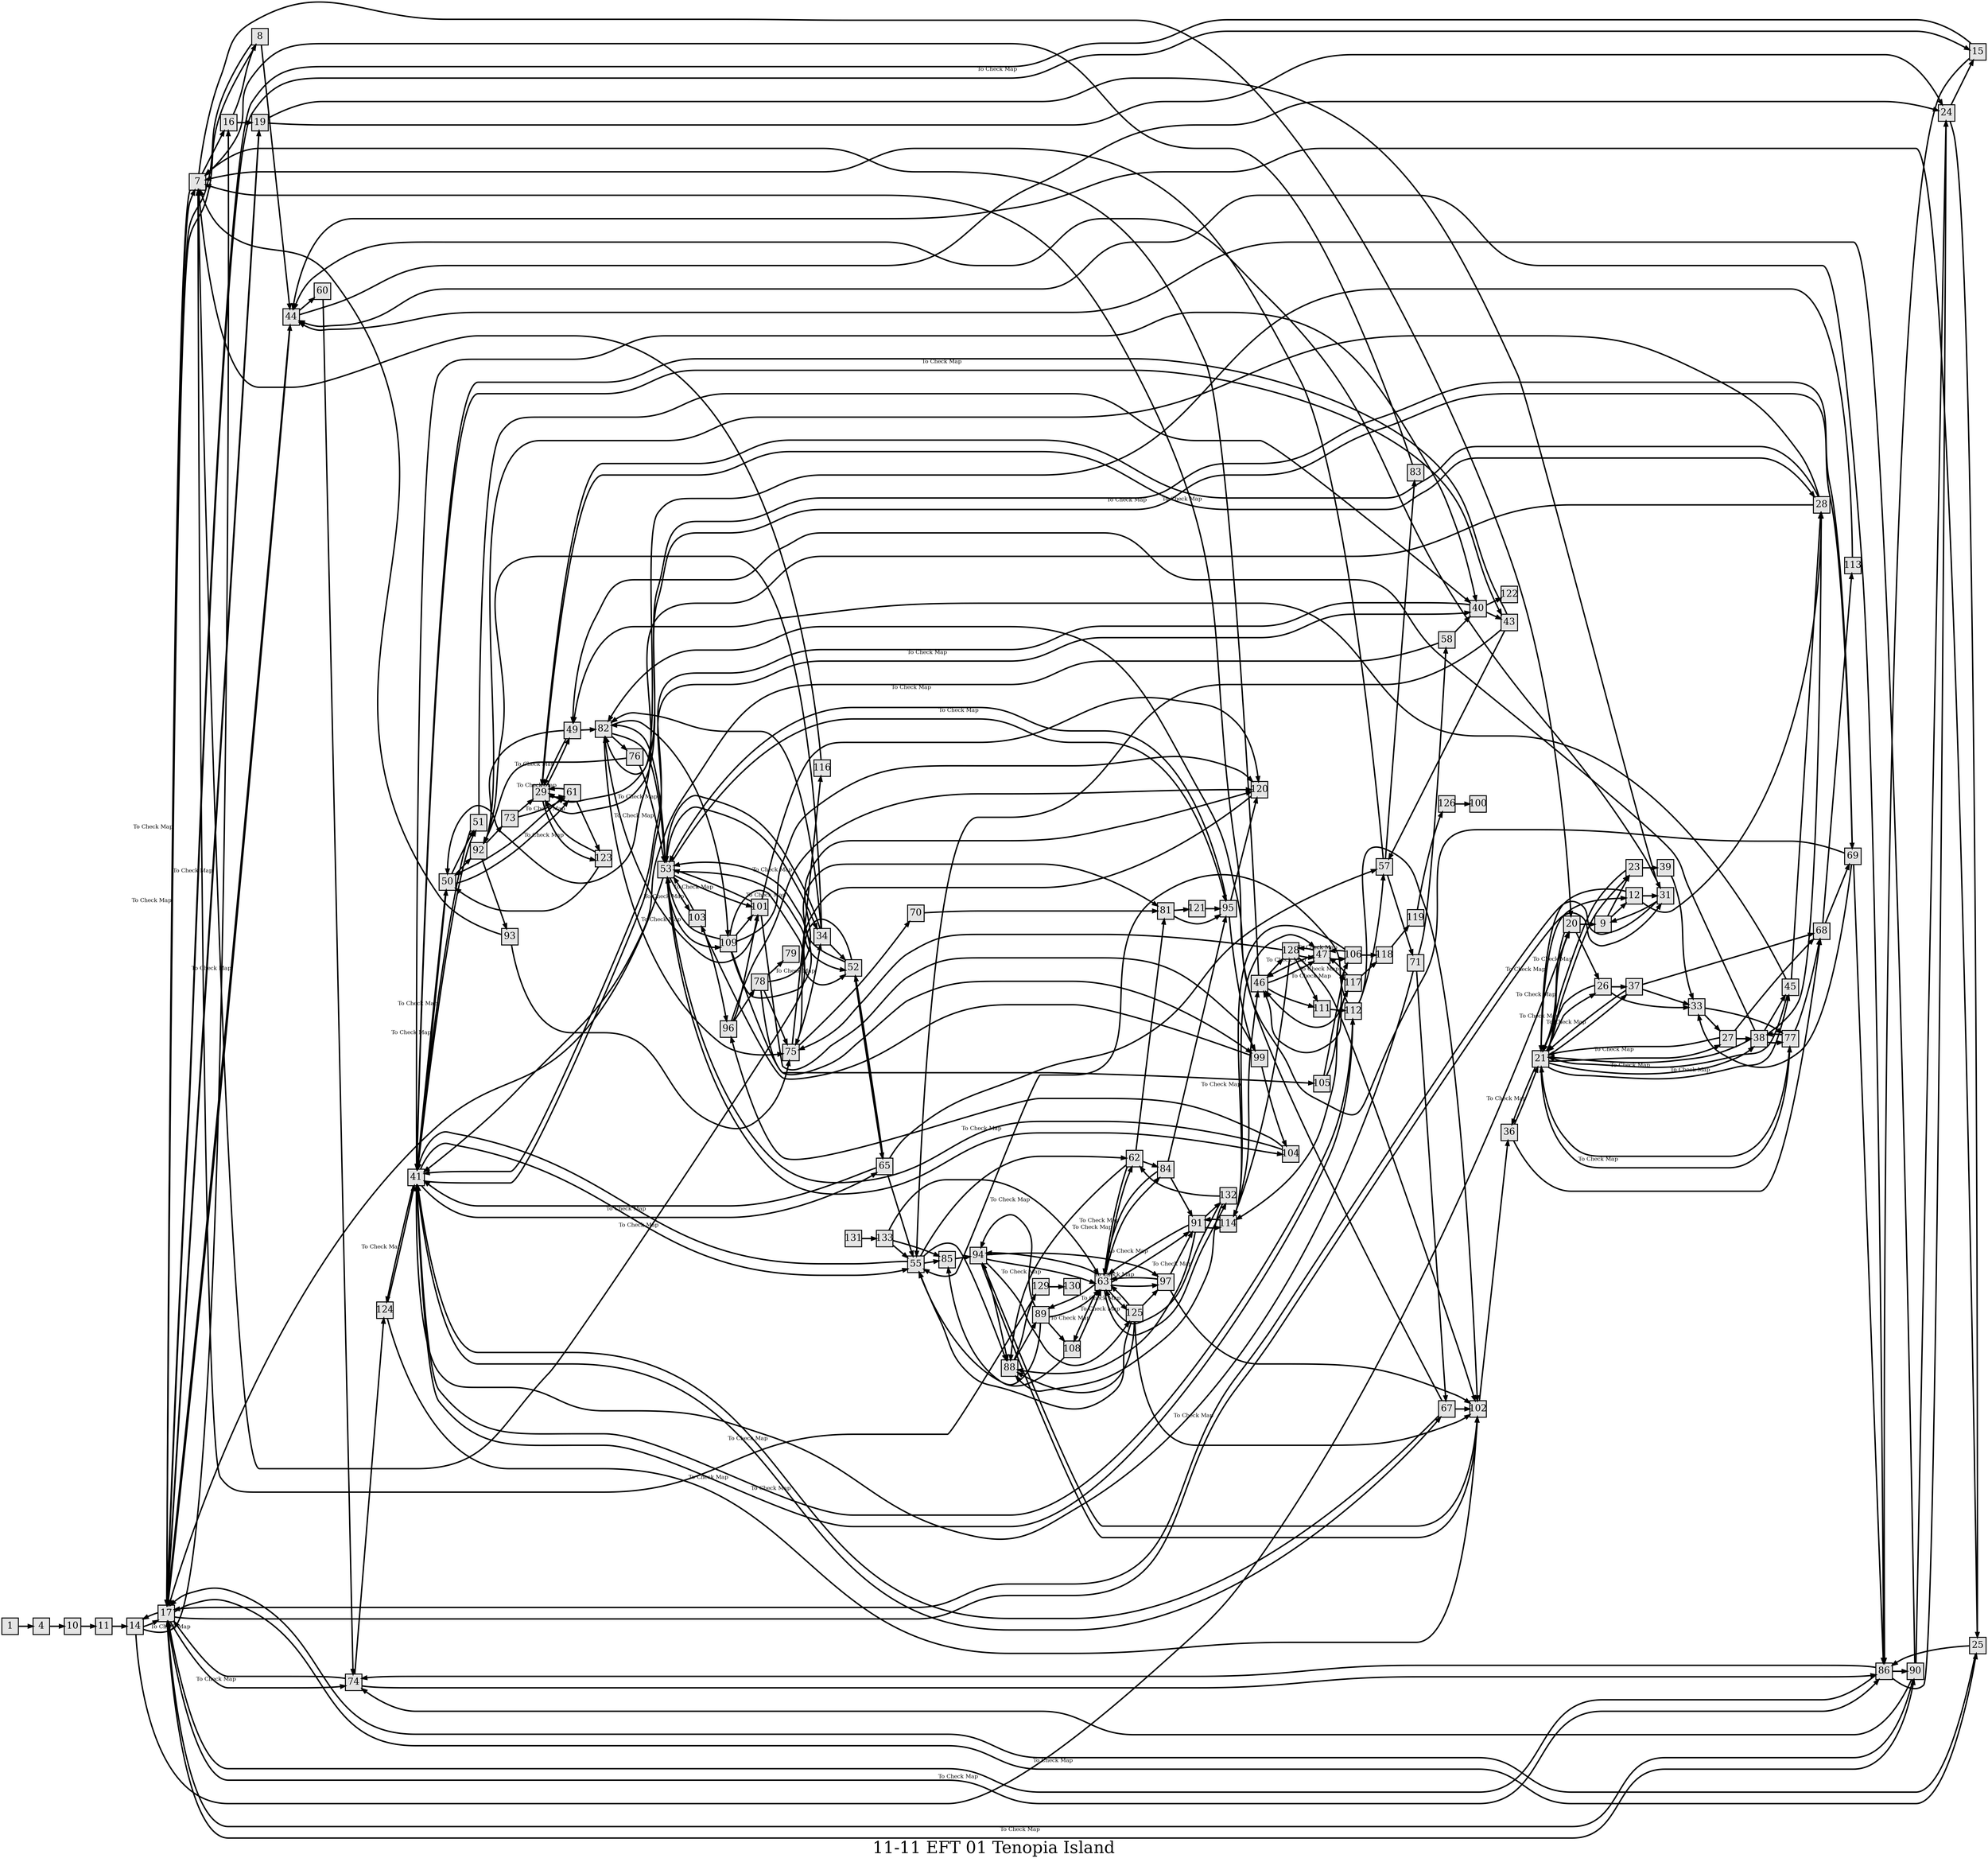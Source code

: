 digraph g{
  graph [ label="11-11 EFT 01 Tenopia Island" rankdir=LR, ordering=out, fontsize=36, nodesep="0.35", ranksep="0.45"];
  node  [shape=rect, penwidth=2, fontsize=20, style=filled, fillcolor=grey90, margin="0,0", labelfloat=true, regular=true, fixedsize=true];
  edge  [labelfloat=true, penwidth=3, fontsize=12];
  // ---;
  // group  : Katz;
  // id     :;
  // gbid   :;
  // series :;
  // title  :;
  // author :;
  // credit:;
  // - name : Kylie McGregor;
  // role : encoder;
  // date : 2017-08-24;
  // - name : Jeremy Douglass;
  // role : editor;
  // date : 2017-10-19;
  // render:;
  // - name   : small;
  // styles : gvStyles-small.txt;
  // engine : dot;
  // comment: >;
  
  // ---;
  
  // From | To | Label;
  
  1 -> 4;
  4 -> 10;
  7 -> 17	[ xlabel="To Check Map" ];
  7 -> 20;
  7 -> 16;
  17 -> 7;
  8 -> 17	[ xlabel="To Check Map" ];
  8 -> 44;
  17 -> 8;
  9 -> 23;
  9 -> 12;
  10 -> 11;
  11 -> 14;
  12 -> 21	[ xlabel="To Check Map" ];
  12 -> 31;
  12 -> 28;
  21 -> 12;
  14 -> 17	[ xlabel="To Check Map" ];
  14 -> 20;
  14 -> 16;
  17 -> 14;
  15 -> 17	[ xlabel="To Check Map" ];
  15 -> 86;
  17 -> 15;
  16 -> 8;
  16 -> 19;
  19 -> 17	[ xlabel="To Check Map" ];
  19 -> 31;
  19 -> 24;
  17 -> 19;
  20 -> 21	[ xlabel="To Check Map" ];
  20 -> 9;
  20 -> 26;
  21 -> 20;
  23 -> 21	[ xlabel="To Check Map" ];
  23 -> 39;
  21 -> 23;
  24 -> 15;
  24 -> 25;
  25 -> 17	[ xlabel="To Check Map" ];
  25 -> 44;
  25 -> 86;
  17 -> 25;
  26 -> 21	[ xlabel="To Check Map" ];
  26 -> 37;
  26 -> 33;
  21 -> 26;
  27 -> 21	[ xlabel="To Check Map" ];
  27 -> 68;
  27 -> 38;
  21 -> 27;
  28 -> 29	[ xlabel="To Check Map" ];
  28 -> 92;
  28 -> 50;
  29 -> 28;
  31 -> 17	[ xlabel="To Check Map" ];
  31 -> 9;
  31 -> 44;
  17 -> 31;
  33 -> 77;
  33 -> 27;
  34 -> 53	[ xlabel="To Check Map" ];
  34 -> 92;
  34 -> 52;
  34 -> 82;
  53 -> 34;
  36 -> 21	[ xlabel="To Check Map" ];
  36 -> 68;
  21 -> 36;
  37 -> 21	[ xlabel="To Check Map" ];
  37 -> 33;
  37 -> 68;
  21 -> 37;
  38 -> 45;
  38 -> 21	[ xlabel="To Check Map" ];
  38 -> 49;
  38 -> 28;
  38 -> 77;
  21 -> 38;
  39 -> 33;
  40 -> 122;
  40 -> 41	[ xlabel="To Check Map" ];
  40 -> 43;
  41 -> 40;
  43 -> 41	[ xlabel="To Check Map" ];
  43 -> 57;
  43 -> 55;
  41 -> 43;
  44 -> 17	[ xlabel="To Check Map" ];
  44 -> 60;
  44 -> 24;
  17 -> 44;
  45 -> 21	[ xlabel="To Check Map" ];
  45 -> 49;
  45 -> 28;
  21 -> 45;
  46 -> 128;
  46 -> 47	[ xlabel="To Check Map" ];
  46 -> 111;
  46 -> 7;
  47 -> 46;
  49 -> 29	[ xlabel="To Check Map" ];
  49 -> 82;
  49 -> 92;
  29 -> 49;
  50 -> 51;
  50 -> 41	[ xlabel="To Check Map" ];
  50 -> 92;
  50 -> 61;
  41 -> 50;
  51 -> 41	[ xlabel="To Check Map" ];
  51 -> 40;
  41 -> 51;
  52 -> 53	[ xlabel="To Check Map" ];
  52 -> 75;
  52 -> 65;
  53 -> 52;
  55 -> 41	[ xlabel="To Check Map" ];
  55 -> 88;
  55 -> 62;
  55 -> 85;
  41 -> 55;
  57 -> 7;
  57 -> 71;
  57 -> 83;
  58 -> 41	[ xlabel="To Check Map" ];
  58 -> 40;
  41 -> 40;
  60 -> 74;
  61 -> 123;
  61 -> 29	[ xlabel="To Check Map" ];
  61 -> 50;
  29 -> 61;
  62 -> 63	[ xlabel="To Check Map" ];
  62 -> 81;
  62 -> 84;
  62 -> 88;
  63 -> 62;
  65 -> 41	[ xlabel="To Check Map" ];
  65 -> 52;
  65 -> 57;
  65 -> 55;
  41 -> 65;
  67 -> 41	[ xlabel="To Check Map" ];
  67 -> 7;
  67 -> 102;
  41 -> 67;
  68 -> 113;
  68 -> 69;
  69 -> 29	[ xlabel="To Check Map" ];
  69 -> 86;
  69 -> 33;
  69 -> 82;
  29 -> 69;
  70 -> 81;
  71 -> 41	[ xlabel="To Check Map" ];
  71 -> 58;
  71 -> 67;
  73 -> 29	[ xlabel="To Check Map" ];
  73 -> 61;
  74 -> 17	[ xlabel="To Check Map" ];
  74 -> 124;
  74 -> 86;
  17 -> 74;
  75 -> 34;
  75 -> 70;
  75 -> 116;
  76 -> 53	[ xlabel="To Check Map" ];
  76 -> 92;
  53 -> 17;
  77 -> 21	[ xlabel="To Check Map" ];
  77 -> 68;
  77 -> 38;
  21 -> 77;
  78 -> 79	[ xlabel="To Check Map" ];
  78 -> 120;
  78 -> 75;
  78 -> 105;
  81 -> 121;
  81 -> 95;
  82 -> 109;
  82 -> 53	[ xlabel="To Check Map" ];
  82 -> 76;
  82 -> 75;
  53 -> 82;
  83 -> 7;
  84 -> 63	[ xlabel="To Check Map" ];
  84 -> 95;
  84 -> 91;
  63 -> 84;
  85 -> 94;
  86 -> 90;
  86 -> 17	[ xlabel="To Check Map" ];
  86 -> 44;
  86 -> 74;
  86 -> 24;
  17 -> 86;
  88 -> 129;
  88 -> 89;
  89 -> 63	[ xlabel="To Check Map" ];
  89 -> 108;
  89 -> 94;
  89 -> 55;
  63 -> 89;
  90 -> 17	[ xlabel="To Check Map" ];
  90 -> 24;
  90 -> 74;
  90 -> 44;
  17 -> 90;
  91 -> 132;
  91 -> 63	[ xlabel="To Check Map" ];
  91 -> 114;
  91 -> 88;
  63 -> 91;
  92 -> 73;
  92 -> 93;
  93 -> 7;
  93 -> 75;
  94 -> 125;
  94 -> 63	[ xlabel="To Check Map" ];
  94 -> 97;
  94 -> 102;
  94 -> 88;
  63 -> 94;
  95 -> 53	[ xlabel="To Check Map" ];
  95 -> 99;
  95 -> 120;
  53 -> 95;
  96 -> 101;
  96 -> 120;
  96 -> 78;
  97 -> 63	[ xlabel="To Check Map" ];
  97 -> 91;
  97 -> 102;
  63 -> 97;
  99 -> 104;
  99 -> 103;
  101 -> 53	[ xlabel="To Check Map" ];
  101 -> 82;
  101 -> 120;
  101 -> 99;
  53 -> 101;
  102 -> 36;
  102 -> 94;
  103 -> 53	[ xlabel="To Check Map" ];
  103 -> 96;
  53 -> 103;
  104 -> 53	[ xlabel="To Check Map" ];
  104 -> 96;
  53 -> 104;
  105 -> 117;
  105 -> 106;
  106 -> 47	[ xlabel="To Check Map" ];
  106 -> 46;
  106 -> 118;
  106 -> 114;
  47 -> 106;
  108 -> 63	[ xlabel="To Check Map" ];
  108 -> 85;
  63 -> 108;
  109 -> 53	[ xlabel="To Check Map" ];
  109 -> 52;
  109 -> 101;
  109 -> 120;
  109 -> 99;
  109 -> 81;
  53 -> 109;
  111 -> 112;
  112 -> 102;
  113 -> 82;
  114 -> 47	[ xlabel="To Check Map" ];
  114 -> 46;
  114 -> 91;
  116 -> 7;
  117 -> 47	[ xlabel="To Check Map" ];
  117 -> 46;
  117 -> 118;
  117 -> 114;
  47 -> 117;
  118 -> 119;
  119 -> 126;
  120 -> 7;
  121 -> 95;
  112 -> 41	[ xlabel="To Check Map" ];
  112 -> 57;
  112 -> 55;
  41 -> 112;
  123 -> 29	[ xlabel="To Check Map" ];
  123 -> 50;
  29 -> 123;
  124 -> 41	[ xlabel="To Check Map" ];
  124 -> 102;
  41 -> 124;
  125 -> 63	[ xlabel="To Check Map" ];
  125 -> 88;
  125 -> 55;
  125 -> 97;
  125 -> 102;
  63 -> 125;
  126 -> 100;
  128 -> 47	[ xlabel="To Check Map" ];
  128 -> 75;
  128 -> 114;
  128 -> 102;
  128 -> 111;
  47 -> 128;
  129 -> 7;
  129 -> 130;
  131 -> 133;
  132 -> 63	[ xlabel="To Check Map" ];
  132 -> 88;
  132 -> 62;
  63 -> 132;
  133 -> 63	[ xlabel="To Check Map" ];
  133 -> 85;
  133 -> 55;
}

